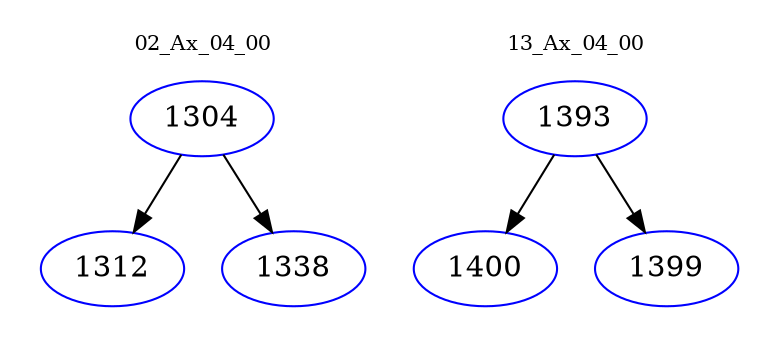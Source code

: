 digraph{
subgraph cluster_0 {
color = white
label = "02_Ax_04_00";
fontsize=10;
T0_1304 [label="1304", color="blue"]
T0_1304 -> T0_1312 [color="black"]
T0_1312 [label="1312", color="blue"]
T0_1304 -> T0_1338 [color="black"]
T0_1338 [label="1338", color="blue"]
}
subgraph cluster_1 {
color = white
label = "13_Ax_04_00";
fontsize=10;
T1_1393 [label="1393", color="blue"]
T1_1393 -> T1_1400 [color="black"]
T1_1400 [label="1400", color="blue"]
T1_1393 -> T1_1399 [color="black"]
T1_1399 [label="1399", color="blue"]
}
}
